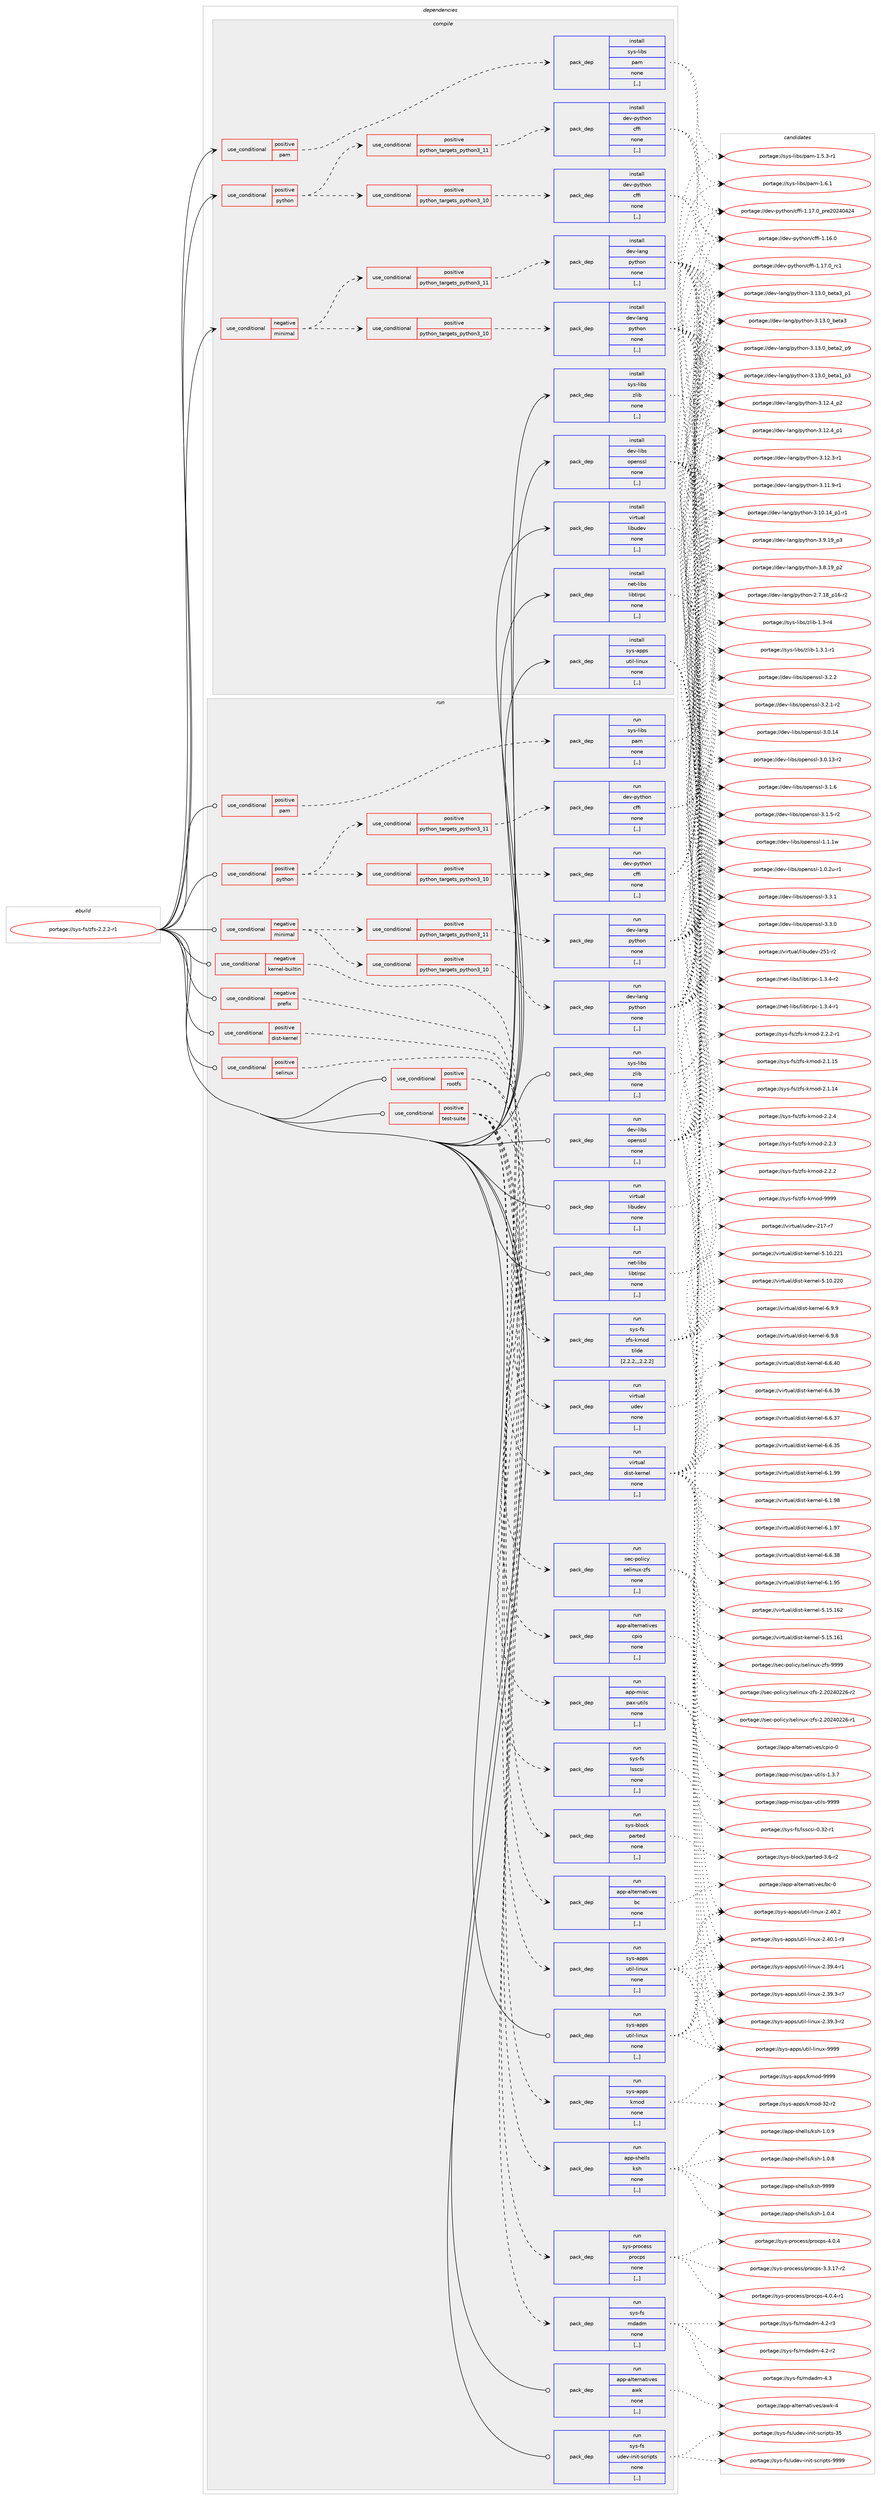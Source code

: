 digraph prolog {

# *************
# Graph options
# *************

newrank=true;
concentrate=true;
compound=true;
graph [rankdir=LR,fontname=Helvetica,fontsize=10,ranksep=1.5];#, ranksep=2.5, nodesep=0.2];
edge  [arrowhead=vee];
node  [fontname=Helvetica,fontsize=10];

# **********
# The ebuild
# **********

subgraph cluster_leftcol {
color=gray;
label=<<i>ebuild</i>>;
id [label="portage://sys-fs/zfs-2.2.2-r1", color=red, width=4, href="../sys-fs/zfs-2.2.2-r1.svg"];
}

# ****************
# The dependencies
# ****************

subgraph cluster_midcol {
color=gray;
label=<<i>dependencies</i>>;
subgraph cluster_compile {
fillcolor="#eeeeee";
style=filled;
label=<<i>compile</i>>;
subgraph cond115993 {
dependency435398 [label=<<TABLE BORDER="0" CELLBORDER="1" CELLSPACING="0" CELLPADDING="4"><TR><TD ROWSPAN="3" CELLPADDING="10">use_conditional</TD></TR><TR><TD>negative</TD></TR><TR><TD>minimal</TD></TR></TABLE>>, shape=none, color=red];
subgraph cond115994 {
dependency435399 [label=<<TABLE BORDER="0" CELLBORDER="1" CELLSPACING="0" CELLPADDING="4"><TR><TD ROWSPAN="3" CELLPADDING="10">use_conditional</TD></TR><TR><TD>positive</TD></TR><TR><TD>python_targets_python3_10</TD></TR></TABLE>>, shape=none, color=red];
subgraph pack316421 {
dependency435400 [label=<<TABLE BORDER="0" CELLBORDER="1" CELLSPACING="0" CELLPADDING="4" WIDTH="220"><TR><TD ROWSPAN="6" CELLPADDING="30">pack_dep</TD></TR><TR><TD WIDTH="110">install</TD></TR><TR><TD>dev-lang</TD></TR><TR><TD>python</TD></TR><TR><TD>none</TD></TR><TR><TD>[,,]</TD></TR></TABLE>>, shape=none, color=blue];
}
dependency435399:e -> dependency435400:w [weight=20,style="dashed",arrowhead="vee"];
}
dependency435398:e -> dependency435399:w [weight=20,style="dashed",arrowhead="vee"];
subgraph cond115995 {
dependency435401 [label=<<TABLE BORDER="0" CELLBORDER="1" CELLSPACING="0" CELLPADDING="4"><TR><TD ROWSPAN="3" CELLPADDING="10">use_conditional</TD></TR><TR><TD>positive</TD></TR><TR><TD>python_targets_python3_11</TD></TR></TABLE>>, shape=none, color=red];
subgraph pack316422 {
dependency435402 [label=<<TABLE BORDER="0" CELLBORDER="1" CELLSPACING="0" CELLPADDING="4" WIDTH="220"><TR><TD ROWSPAN="6" CELLPADDING="30">pack_dep</TD></TR><TR><TD WIDTH="110">install</TD></TR><TR><TD>dev-lang</TD></TR><TR><TD>python</TD></TR><TR><TD>none</TD></TR><TR><TD>[,,]</TD></TR></TABLE>>, shape=none, color=blue];
}
dependency435401:e -> dependency435402:w [weight=20,style="dashed",arrowhead="vee"];
}
dependency435398:e -> dependency435401:w [weight=20,style="dashed",arrowhead="vee"];
}
id:e -> dependency435398:w [weight=20,style="solid",arrowhead="vee"];
subgraph cond115996 {
dependency435403 [label=<<TABLE BORDER="0" CELLBORDER="1" CELLSPACING="0" CELLPADDING="4"><TR><TD ROWSPAN="3" CELLPADDING="10">use_conditional</TD></TR><TR><TD>positive</TD></TR><TR><TD>pam</TD></TR></TABLE>>, shape=none, color=red];
subgraph pack316423 {
dependency435404 [label=<<TABLE BORDER="0" CELLBORDER="1" CELLSPACING="0" CELLPADDING="4" WIDTH="220"><TR><TD ROWSPAN="6" CELLPADDING="30">pack_dep</TD></TR><TR><TD WIDTH="110">install</TD></TR><TR><TD>sys-libs</TD></TR><TR><TD>pam</TD></TR><TR><TD>none</TD></TR><TR><TD>[,,]</TD></TR></TABLE>>, shape=none, color=blue];
}
dependency435403:e -> dependency435404:w [weight=20,style="dashed",arrowhead="vee"];
}
id:e -> dependency435403:w [weight=20,style="solid",arrowhead="vee"];
subgraph cond115997 {
dependency435405 [label=<<TABLE BORDER="0" CELLBORDER="1" CELLSPACING="0" CELLPADDING="4"><TR><TD ROWSPAN="3" CELLPADDING="10">use_conditional</TD></TR><TR><TD>positive</TD></TR><TR><TD>python</TD></TR></TABLE>>, shape=none, color=red];
subgraph cond115998 {
dependency435406 [label=<<TABLE BORDER="0" CELLBORDER="1" CELLSPACING="0" CELLPADDING="4"><TR><TD ROWSPAN="3" CELLPADDING="10">use_conditional</TD></TR><TR><TD>positive</TD></TR><TR><TD>python_targets_python3_10</TD></TR></TABLE>>, shape=none, color=red];
subgraph pack316424 {
dependency435407 [label=<<TABLE BORDER="0" CELLBORDER="1" CELLSPACING="0" CELLPADDING="4" WIDTH="220"><TR><TD ROWSPAN="6" CELLPADDING="30">pack_dep</TD></TR><TR><TD WIDTH="110">install</TD></TR><TR><TD>dev-python</TD></TR><TR><TD>cffi</TD></TR><TR><TD>none</TD></TR><TR><TD>[,,]</TD></TR></TABLE>>, shape=none, color=blue];
}
dependency435406:e -> dependency435407:w [weight=20,style="dashed",arrowhead="vee"];
}
dependency435405:e -> dependency435406:w [weight=20,style="dashed",arrowhead="vee"];
subgraph cond115999 {
dependency435408 [label=<<TABLE BORDER="0" CELLBORDER="1" CELLSPACING="0" CELLPADDING="4"><TR><TD ROWSPAN="3" CELLPADDING="10">use_conditional</TD></TR><TR><TD>positive</TD></TR><TR><TD>python_targets_python3_11</TD></TR></TABLE>>, shape=none, color=red];
subgraph pack316425 {
dependency435409 [label=<<TABLE BORDER="0" CELLBORDER="1" CELLSPACING="0" CELLPADDING="4" WIDTH="220"><TR><TD ROWSPAN="6" CELLPADDING="30">pack_dep</TD></TR><TR><TD WIDTH="110">install</TD></TR><TR><TD>dev-python</TD></TR><TR><TD>cffi</TD></TR><TR><TD>none</TD></TR><TR><TD>[,,]</TD></TR></TABLE>>, shape=none, color=blue];
}
dependency435408:e -> dependency435409:w [weight=20,style="dashed",arrowhead="vee"];
}
dependency435405:e -> dependency435408:w [weight=20,style="dashed",arrowhead="vee"];
}
id:e -> dependency435405:w [weight=20,style="solid",arrowhead="vee"];
subgraph pack316426 {
dependency435410 [label=<<TABLE BORDER="0" CELLBORDER="1" CELLSPACING="0" CELLPADDING="4" WIDTH="220"><TR><TD ROWSPAN="6" CELLPADDING="30">pack_dep</TD></TR><TR><TD WIDTH="110">install</TD></TR><TR><TD>dev-libs</TD></TR><TR><TD>openssl</TD></TR><TR><TD>none</TD></TR><TR><TD>[,,]</TD></TR></TABLE>>, shape=none, color=blue];
}
id:e -> dependency435410:w [weight=20,style="solid",arrowhead="vee"];
subgraph pack316427 {
dependency435411 [label=<<TABLE BORDER="0" CELLBORDER="1" CELLSPACING="0" CELLPADDING="4" WIDTH="220"><TR><TD ROWSPAN="6" CELLPADDING="30">pack_dep</TD></TR><TR><TD WIDTH="110">install</TD></TR><TR><TD>net-libs</TD></TR><TR><TD>libtirpc</TD></TR><TR><TD>none</TD></TR><TR><TD>[,,]</TD></TR></TABLE>>, shape=none, color=blue];
}
id:e -> dependency435411:w [weight=20,style="solid",arrowhead="vee"];
subgraph pack316428 {
dependency435412 [label=<<TABLE BORDER="0" CELLBORDER="1" CELLSPACING="0" CELLPADDING="4" WIDTH="220"><TR><TD ROWSPAN="6" CELLPADDING="30">pack_dep</TD></TR><TR><TD WIDTH="110">install</TD></TR><TR><TD>sys-apps</TD></TR><TR><TD>util-linux</TD></TR><TR><TD>none</TD></TR><TR><TD>[,,]</TD></TR></TABLE>>, shape=none, color=blue];
}
id:e -> dependency435412:w [weight=20,style="solid",arrowhead="vee"];
subgraph pack316429 {
dependency435413 [label=<<TABLE BORDER="0" CELLBORDER="1" CELLSPACING="0" CELLPADDING="4" WIDTH="220"><TR><TD ROWSPAN="6" CELLPADDING="30">pack_dep</TD></TR><TR><TD WIDTH="110">install</TD></TR><TR><TD>sys-libs</TD></TR><TR><TD>zlib</TD></TR><TR><TD>none</TD></TR><TR><TD>[,,]</TD></TR></TABLE>>, shape=none, color=blue];
}
id:e -> dependency435413:w [weight=20,style="solid",arrowhead="vee"];
subgraph pack316430 {
dependency435414 [label=<<TABLE BORDER="0" CELLBORDER="1" CELLSPACING="0" CELLPADDING="4" WIDTH="220"><TR><TD ROWSPAN="6" CELLPADDING="30">pack_dep</TD></TR><TR><TD WIDTH="110">install</TD></TR><TR><TD>virtual</TD></TR><TR><TD>libudev</TD></TR><TR><TD>none</TD></TR><TR><TD>[,,]</TD></TR></TABLE>>, shape=none, color=blue];
}
id:e -> dependency435414:w [weight=20,style="solid",arrowhead="vee"];
}
subgraph cluster_compileandrun {
fillcolor="#eeeeee";
style=filled;
label=<<i>compile and run</i>>;
}
subgraph cluster_run {
fillcolor="#eeeeee";
style=filled;
label=<<i>run</i>>;
subgraph cond116000 {
dependency435415 [label=<<TABLE BORDER="0" CELLBORDER="1" CELLSPACING="0" CELLPADDING="4"><TR><TD ROWSPAN="3" CELLPADDING="10">use_conditional</TD></TR><TR><TD>negative</TD></TR><TR><TD>kernel-builtin</TD></TR></TABLE>>, shape=none, color=red];
subgraph pack316431 {
dependency435416 [label=<<TABLE BORDER="0" CELLBORDER="1" CELLSPACING="0" CELLPADDING="4" WIDTH="220"><TR><TD ROWSPAN="6" CELLPADDING="30">pack_dep</TD></TR><TR><TD WIDTH="110">run</TD></TR><TR><TD>sys-fs</TD></TR><TR><TD>zfs-kmod</TD></TR><TR><TD>tilde</TD></TR><TR><TD>[2.2.2,,,2.2.2]</TD></TR></TABLE>>, shape=none, color=blue];
}
dependency435415:e -> dependency435416:w [weight=20,style="dashed",arrowhead="vee"];
}
id:e -> dependency435415:w [weight=20,style="solid",arrowhead="odot"];
subgraph cond116001 {
dependency435417 [label=<<TABLE BORDER="0" CELLBORDER="1" CELLSPACING="0" CELLPADDING="4"><TR><TD ROWSPAN="3" CELLPADDING="10">use_conditional</TD></TR><TR><TD>negative</TD></TR><TR><TD>minimal</TD></TR></TABLE>>, shape=none, color=red];
subgraph cond116002 {
dependency435418 [label=<<TABLE BORDER="0" CELLBORDER="1" CELLSPACING="0" CELLPADDING="4"><TR><TD ROWSPAN="3" CELLPADDING="10">use_conditional</TD></TR><TR><TD>positive</TD></TR><TR><TD>python_targets_python3_10</TD></TR></TABLE>>, shape=none, color=red];
subgraph pack316432 {
dependency435419 [label=<<TABLE BORDER="0" CELLBORDER="1" CELLSPACING="0" CELLPADDING="4" WIDTH="220"><TR><TD ROWSPAN="6" CELLPADDING="30">pack_dep</TD></TR><TR><TD WIDTH="110">run</TD></TR><TR><TD>dev-lang</TD></TR><TR><TD>python</TD></TR><TR><TD>none</TD></TR><TR><TD>[,,]</TD></TR></TABLE>>, shape=none, color=blue];
}
dependency435418:e -> dependency435419:w [weight=20,style="dashed",arrowhead="vee"];
}
dependency435417:e -> dependency435418:w [weight=20,style="dashed",arrowhead="vee"];
subgraph cond116003 {
dependency435420 [label=<<TABLE BORDER="0" CELLBORDER="1" CELLSPACING="0" CELLPADDING="4"><TR><TD ROWSPAN="3" CELLPADDING="10">use_conditional</TD></TR><TR><TD>positive</TD></TR><TR><TD>python_targets_python3_11</TD></TR></TABLE>>, shape=none, color=red];
subgraph pack316433 {
dependency435421 [label=<<TABLE BORDER="0" CELLBORDER="1" CELLSPACING="0" CELLPADDING="4" WIDTH="220"><TR><TD ROWSPAN="6" CELLPADDING="30">pack_dep</TD></TR><TR><TD WIDTH="110">run</TD></TR><TR><TD>dev-lang</TD></TR><TR><TD>python</TD></TR><TR><TD>none</TD></TR><TR><TD>[,,]</TD></TR></TABLE>>, shape=none, color=blue];
}
dependency435420:e -> dependency435421:w [weight=20,style="dashed",arrowhead="vee"];
}
dependency435417:e -> dependency435420:w [weight=20,style="dashed",arrowhead="vee"];
}
id:e -> dependency435417:w [weight=20,style="solid",arrowhead="odot"];
subgraph cond116004 {
dependency435422 [label=<<TABLE BORDER="0" CELLBORDER="1" CELLSPACING="0" CELLPADDING="4"><TR><TD ROWSPAN="3" CELLPADDING="10">use_conditional</TD></TR><TR><TD>negative</TD></TR><TR><TD>prefix</TD></TR></TABLE>>, shape=none, color=red];
subgraph pack316434 {
dependency435423 [label=<<TABLE BORDER="0" CELLBORDER="1" CELLSPACING="0" CELLPADDING="4" WIDTH="220"><TR><TD ROWSPAN="6" CELLPADDING="30">pack_dep</TD></TR><TR><TD WIDTH="110">run</TD></TR><TR><TD>virtual</TD></TR><TR><TD>udev</TD></TR><TR><TD>none</TD></TR><TR><TD>[,,]</TD></TR></TABLE>>, shape=none, color=blue];
}
dependency435422:e -> dependency435423:w [weight=20,style="dashed",arrowhead="vee"];
}
id:e -> dependency435422:w [weight=20,style="solid",arrowhead="odot"];
subgraph cond116005 {
dependency435424 [label=<<TABLE BORDER="0" CELLBORDER="1" CELLSPACING="0" CELLPADDING="4"><TR><TD ROWSPAN="3" CELLPADDING="10">use_conditional</TD></TR><TR><TD>positive</TD></TR><TR><TD>dist-kernel</TD></TR></TABLE>>, shape=none, color=red];
subgraph pack316435 {
dependency435425 [label=<<TABLE BORDER="0" CELLBORDER="1" CELLSPACING="0" CELLPADDING="4" WIDTH="220"><TR><TD ROWSPAN="6" CELLPADDING="30">pack_dep</TD></TR><TR><TD WIDTH="110">run</TD></TR><TR><TD>virtual</TD></TR><TR><TD>dist-kernel</TD></TR><TR><TD>none</TD></TR><TR><TD>[,,]</TD></TR></TABLE>>, shape=none, color=blue];
}
dependency435424:e -> dependency435425:w [weight=20,style="dashed",arrowhead="vee"];
}
id:e -> dependency435424:w [weight=20,style="solid",arrowhead="odot"];
subgraph cond116006 {
dependency435426 [label=<<TABLE BORDER="0" CELLBORDER="1" CELLSPACING="0" CELLPADDING="4"><TR><TD ROWSPAN="3" CELLPADDING="10">use_conditional</TD></TR><TR><TD>positive</TD></TR><TR><TD>pam</TD></TR></TABLE>>, shape=none, color=red];
subgraph pack316436 {
dependency435427 [label=<<TABLE BORDER="0" CELLBORDER="1" CELLSPACING="0" CELLPADDING="4" WIDTH="220"><TR><TD ROWSPAN="6" CELLPADDING="30">pack_dep</TD></TR><TR><TD WIDTH="110">run</TD></TR><TR><TD>sys-libs</TD></TR><TR><TD>pam</TD></TR><TR><TD>none</TD></TR><TR><TD>[,,]</TD></TR></TABLE>>, shape=none, color=blue];
}
dependency435426:e -> dependency435427:w [weight=20,style="dashed",arrowhead="vee"];
}
id:e -> dependency435426:w [weight=20,style="solid",arrowhead="odot"];
subgraph cond116007 {
dependency435428 [label=<<TABLE BORDER="0" CELLBORDER="1" CELLSPACING="0" CELLPADDING="4"><TR><TD ROWSPAN="3" CELLPADDING="10">use_conditional</TD></TR><TR><TD>positive</TD></TR><TR><TD>python</TD></TR></TABLE>>, shape=none, color=red];
subgraph cond116008 {
dependency435429 [label=<<TABLE BORDER="0" CELLBORDER="1" CELLSPACING="0" CELLPADDING="4"><TR><TD ROWSPAN="3" CELLPADDING="10">use_conditional</TD></TR><TR><TD>positive</TD></TR><TR><TD>python_targets_python3_10</TD></TR></TABLE>>, shape=none, color=red];
subgraph pack316437 {
dependency435430 [label=<<TABLE BORDER="0" CELLBORDER="1" CELLSPACING="0" CELLPADDING="4" WIDTH="220"><TR><TD ROWSPAN="6" CELLPADDING="30">pack_dep</TD></TR><TR><TD WIDTH="110">run</TD></TR><TR><TD>dev-python</TD></TR><TR><TD>cffi</TD></TR><TR><TD>none</TD></TR><TR><TD>[,,]</TD></TR></TABLE>>, shape=none, color=blue];
}
dependency435429:e -> dependency435430:w [weight=20,style="dashed",arrowhead="vee"];
}
dependency435428:e -> dependency435429:w [weight=20,style="dashed",arrowhead="vee"];
subgraph cond116009 {
dependency435431 [label=<<TABLE BORDER="0" CELLBORDER="1" CELLSPACING="0" CELLPADDING="4"><TR><TD ROWSPAN="3" CELLPADDING="10">use_conditional</TD></TR><TR><TD>positive</TD></TR><TR><TD>python_targets_python3_11</TD></TR></TABLE>>, shape=none, color=red];
subgraph pack316438 {
dependency435432 [label=<<TABLE BORDER="0" CELLBORDER="1" CELLSPACING="0" CELLPADDING="4" WIDTH="220"><TR><TD ROWSPAN="6" CELLPADDING="30">pack_dep</TD></TR><TR><TD WIDTH="110">run</TD></TR><TR><TD>dev-python</TD></TR><TR><TD>cffi</TD></TR><TR><TD>none</TD></TR><TR><TD>[,,]</TD></TR></TABLE>>, shape=none, color=blue];
}
dependency435431:e -> dependency435432:w [weight=20,style="dashed",arrowhead="vee"];
}
dependency435428:e -> dependency435431:w [weight=20,style="dashed",arrowhead="vee"];
}
id:e -> dependency435428:w [weight=20,style="solid",arrowhead="odot"];
subgraph cond116010 {
dependency435433 [label=<<TABLE BORDER="0" CELLBORDER="1" CELLSPACING="0" CELLPADDING="4"><TR><TD ROWSPAN="3" CELLPADDING="10">use_conditional</TD></TR><TR><TD>positive</TD></TR><TR><TD>rootfs</TD></TR></TABLE>>, shape=none, color=red];
subgraph pack316439 {
dependency435434 [label=<<TABLE BORDER="0" CELLBORDER="1" CELLSPACING="0" CELLPADDING="4" WIDTH="220"><TR><TD ROWSPAN="6" CELLPADDING="30">pack_dep</TD></TR><TR><TD WIDTH="110">run</TD></TR><TR><TD>app-alternatives</TD></TR><TR><TD>cpio</TD></TR><TR><TD>none</TD></TR><TR><TD>[,,]</TD></TR></TABLE>>, shape=none, color=blue];
}
dependency435433:e -> dependency435434:w [weight=20,style="dashed",arrowhead="vee"];
subgraph pack316440 {
dependency435435 [label=<<TABLE BORDER="0" CELLBORDER="1" CELLSPACING="0" CELLPADDING="4" WIDTH="220"><TR><TD ROWSPAN="6" CELLPADDING="30">pack_dep</TD></TR><TR><TD WIDTH="110">run</TD></TR><TR><TD>app-misc</TD></TR><TR><TD>pax-utils</TD></TR><TR><TD>none</TD></TR><TR><TD>[,,]</TD></TR></TABLE>>, shape=none, color=blue];
}
dependency435433:e -> dependency435435:w [weight=20,style="dashed",arrowhead="vee"];
}
id:e -> dependency435433:w [weight=20,style="solid",arrowhead="odot"];
subgraph cond116011 {
dependency435436 [label=<<TABLE BORDER="0" CELLBORDER="1" CELLSPACING="0" CELLPADDING="4"><TR><TD ROWSPAN="3" CELLPADDING="10">use_conditional</TD></TR><TR><TD>positive</TD></TR><TR><TD>selinux</TD></TR></TABLE>>, shape=none, color=red];
subgraph pack316441 {
dependency435437 [label=<<TABLE BORDER="0" CELLBORDER="1" CELLSPACING="0" CELLPADDING="4" WIDTH="220"><TR><TD ROWSPAN="6" CELLPADDING="30">pack_dep</TD></TR><TR><TD WIDTH="110">run</TD></TR><TR><TD>sec-policy</TD></TR><TR><TD>selinux-zfs</TD></TR><TR><TD>none</TD></TR><TR><TD>[,,]</TD></TR></TABLE>>, shape=none, color=blue];
}
dependency435436:e -> dependency435437:w [weight=20,style="dashed",arrowhead="vee"];
}
id:e -> dependency435436:w [weight=20,style="solid",arrowhead="odot"];
subgraph cond116012 {
dependency435438 [label=<<TABLE BORDER="0" CELLBORDER="1" CELLSPACING="0" CELLPADDING="4"><TR><TD ROWSPAN="3" CELLPADDING="10">use_conditional</TD></TR><TR><TD>positive</TD></TR><TR><TD>test-suite</TD></TR></TABLE>>, shape=none, color=red];
subgraph pack316442 {
dependency435439 [label=<<TABLE BORDER="0" CELLBORDER="1" CELLSPACING="0" CELLPADDING="4" WIDTH="220"><TR><TD ROWSPAN="6" CELLPADDING="30">pack_dep</TD></TR><TR><TD WIDTH="110">run</TD></TR><TR><TD>app-shells</TD></TR><TR><TD>ksh</TD></TR><TR><TD>none</TD></TR><TR><TD>[,,]</TD></TR></TABLE>>, shape=none, color=blue];
}
dependency435438:e -> dependency435439:w [weight=20,style="dashed",arrowhead="vee"];
subgraph pack316443 {
dependency435440 [label=<<TABLE BORDER="0" CELLBORDER="1" CELLSPACING="0" CELLPADDING="4" WIDTH="220"><TR><TD ROWSPAN="6" CELLPADDING="30">pack_dep</TD></TR><TR><TD WIDTH="110">run</TD></TR><TR><TD>sys-apps</TD></TR><TR><TD>kmod</TD></TR><TR><TD>none</TD></TR><TR><TD>[,,]</TD></TR></TABLE>>, shape=none, color=blue];
}
dependency435438:e -> dependency435440:w [weight=20,style="dashed",arrowhead="vee"];
subgraph pack316444 {
dependency435441 [label=<<TABLE BORDER="0" CELLBORDER="1" CELLSPACING="0" CELLPADDING="4" WIDTH="220"><TR><TD ROWSPAN="6" CELLPADDING="30">pack_dep</TD></TR><TR><TD WIDTH="110">run</TD></TR><TR><TD>sys-apps</TD></TR><TR><TD>util-linux</TD></TR><TR><TD>none</TD></TR><TR><TD>[,,]</TD></TR></TABLE>>, shape=none, color=blue];
}
dependency435438:e -> dependency435441:w [weight=20,style="dashed",arrowhead="vee"];
subgraph pack316445 {
dependency435442 [label=<<TABLE BORDER="0" CELLBORDER="1" CELLSPACING="0" CELLPADDING="4" WIDTH="220"><TR><TD ROWSPAN="6" CELLPADDING="30">pack_dep</TD></TR><TR><TD WIDTH="110">run</TD></TR><TR><TD>app-alternatives</TD></TR><TR><TD>bc</TD></TR><TR><TD>none</TD></TR><TR><TD>[,,]</TD></TR></TABLE>>, shape=none, color=blue];
}
dependency435438:e -> dependency435442:w [weight=20,style="dashed",arrowhead="vee"];
subgraph pack316446 {
dependency435443 [label=<<TABLE BORDER="0" CELLBORDER="1" CELLSPACING="0" CELLPADDING="4" WIDTH="220"><TR><TD ROWSPAN="6" CELLPADDING="30">pack_dep</TD></TR><TR><TD WIDTH="110">run</TD></TR><TR><TD>sys-block</TD></TR><TR><TD>parted</TD></TR><TR><TD>none</TD></TR><TR><TD>[,,]</TD></TR></TABLE>>, shape=none, color=blue];
}
dependency435438:e -> dependency435443:w [weight=20,style="dashed",arrowhead="vee"];
subgraph pack316447 {
dependency435444 [label=<<TABLE BORDER="0" CELLBORDER="1" CELLSPACING="0" CELLPADDING="4" WIDTH="220"><TR><TD ROWSPAN="6" CELLPADDING="30">pack_dep</TD></TR><TR><TD WIDTH="110">run</TD></TR><TR><TD>sys-fs</TD></TR><TR><TD>lsscsi</TD></TR><TR><TD>none</TD></TR><TR><TD>[,,]</TD></TR></TABLE>>, shape=none, color=blue];
}
dependency435438:e -> dependency435444:w [weight=20,style="dashed",arrowhead="vee"];
subgraph pack316448 {
dependency435445 [label=<<TABLE BORDER="0" CELLBORDER="1" CELLSPACING="0" CELLPADDING="4" WIDTH="220"><TR><TD ROWSPAN="6" CELLPADDING="30">pack_dep</TD></TR><TR><TD WIDTH="110">run</TD></TR><TR><TD>sys-fs</TD></TR><TR><TD>mdadm</TD></TR><TR><TD>none</TD></TR><TR><TD>[,,]</TD></TR></TABLE>>, shape=none, color=blue];
}
dependency435438:e -> dependency435445:w [weight=20,style="dashed",arrowhead="vee"];
subgraph pack316449 {
dependency435446 [label=<<TABLE BORDER="0" CELLBORDER="1" CELLSPACING="0" CELLPADDING="4" WIDTH="220"><TR><TD ROWSPAN="6" CELLPADDING="30">pack_dep</TD></TR><TR><TD WIDTH="110">run</TD></TR><TR><TD>sys-process</TD></TR><TR><TD>procps</TD></TR><TR><TD>none</TD></TR><TR><TD>[,,]</TD></TR></TABLE>>, shape=none, color=blue];
}
dependency435438:e -> dependency435446:w [weight=20,style="dashed",arrowhead="vee"];
}
id:e -> dependency435438:w [weight=20,style="solid",arrowhead="odot"];
subgraph pack316450 {
dependency435447 [label=<<TABLE BORDER="0" CELLBORDER="1" CELLSPACING="0" CELLPADDING="4" WIDTH="220"><TR><TD ROWSPAN="6" CELLPADDING="30">pack_dep</TD></TR><TR><TD WIDTH="110">run</TD></TR><TR><TD>app-alternatives</TD></TR><TR><TD>awk</TD></TR><TR><TD>none</TD></TR><TR><TD>[,,]</TD></TR></TABLE>>, shape=none, color=blue];
}
id:e -> dependency435447:w [weight=20,style="solid",arrowhead="odot"];
subgraph pack316451 {
dependency435448 [label=<<TABLE BORDER="0" CELLBORDER="1" CELLSPACING="0" CELLPADDING="4" WIDTH="220"><TR><TD ROWSPAN="6" CELLPADDING="30">pack_dep</TD></TR><TR><TD WIDTH="110">run</TD></TR><TR><TD>dev-libs</TD></TR><TR><TD>openssl</TD></TR><TR><TD>none</TD></TR><TR><TD>[,,]</TD></TR></TABLE>>, shape=none, color=blue];
}
id:e -> dependency435448:w [weight=20,style="solid",arrowhead="odot"];
subgraph pack316452 {
dependency435449 [label=<<TABLE BORDER="0" CELLBORDER="1" CELLSPACING="0" CELLPADDING="4" WIDTH="220"><TR><TD ROWSPAN="6" CELLPADDING="30">pack_dep</TD></TR><TR><TD WIDTH="110">run</TD></TR><TR><TD>net-libs</TD></TR><TR><TD>libtirpc</TD></TR><TR><TD>none</TD></TR><TR><TD>[,,]</TD></TR></TABLE>>, shape=none, color=blue];
}
id:e -> dependency435449:w [weight=20,style="solid",arrowhead="odot"];
subgraph pack316453 {
dependency435450 [label=<<TABLE BORDER="0" CELLBORDER="1" CELLSPACING="0" CELLPADDING="4" WIDTH="220"><TR><TD ROWSPAN="6" CELLPADDING="30">pack_dep</TD></TR><TR><TD WIDTH="110">run</TD></TR><TR><TD>sys-apps</TD></TR><TR><TD>util-linux</TD></TR><TR><TD>none</TD></TR><TR><TD>[,,]</TD></TR></TABLE>>, shape=none, color=blue];
}
id:e -> dependency435450:w [weight=20,style="solid",arrowhead="odot"];
subgraph pack316454 {
dependency435451 [label=<<TABLE BORDER="0" CELLBORDER="1" CELLSPACING="0" CELLPADDING="4" WIDTH="220"><TR><TD ROWSPAN="6" CELLPADDING="30">pack_dep</TD></TR><TR><TD WIDTH="110">run</TD></TR><TR><TD>sys-fs</TD></TR><TR><TD>udev-init-scripts</TD></TR><TR><TD>none</TD></TR><TR><TD>[,,]</TD></TR></TABLE>>, shape=none, color=blue];
}
id:e -> dependency435451:w [weight=20,style="solid",arrowhead="odot"];
subgraph pack316455 {
dependency435452 [label=<<TABLE BORDER="0" CELLBORDER="1" CELLSPACING="0" CELLPADDING="4" WIDTH="220"><TR><TD ROWSPAN="6" CELLPADDING="30">pack_dep</TD></TR><TR><TD WIDTH="110">run</TD></TR><TR><TD>sys-libs</TD></TR><TR><TD>zlib</TD></TR><TR><TD>none</TD></TR><TR><TD>[,,]</TD></TR></TABLE>>, shape=none, color=blue];
}
id:e -> dependency435452:w [weight=20,style="solid",arrowhead="odot"];
subgraph pack316456 {
dependency435453 [label=<<TABLE BORDER="0" CELLBORDER="1" CELLSPACING="0" CELLPADDING="4" WIDTH="220"><TR><TD ROWSPAN="6" CELLPADDING="30">pack_dep</TD></TR><TR><TD WIDTH="110">run</TD></TR><TR><TD>virtual</TD></TR><TR><TD>libudev</TD></TR><TR><TD>none</TD></TR><TR><TD>[,,]</TD></TR></TABLE>>, shape=none, color=blue];
}
id:e -> dependency435453:w [weight=20,style="solid",arrowhead="odot"];
}
}

# **************
# The candidates
# **************

subgraph cluster_choices {
rank=same;
color=gray;
label=<<i>candidates</i>>;

subgraph choice316421 {
color=black;
nodesep=1;
choice10010111845108971101034711212111610411111045514649514648959810111697519511249 [label="portage://dev-lang/python-3.13.0_beta3_p1", color=red, width=4,href="../dev-lang/python-3.13.0_beta3_p1.svg"];
choice1001011184510897110103471121211161041111104551464951464895981011169751 [label="portage://dev-lang/python-3.13.0_beta3", color=red, width=4,href="../dev-lang/python-3.13.0_beta3.svg"];
choice10010111845108971101034711212111610411111045514649514648959810111697509511257 [label="portage://dev-lang/python-3.13.0_beta2_p9", color=red, width=4,href="../dev-lang/python-3.13.0_beta2_p9.svg"];
choice10010111845108971101034711212111610411111045514649514648959810111697499511251 [label="portage://dev-lang/python-3.13.0_beta1_p3", color=red, width=4,href="../dev-lang/python-3.13.0_beta1_p3.svg"];
choice100101118451089711010347112121116104111110455146495046529511250 [label="portage://dev-lang/python-3.12.4_p2", color=red, width=4,href="../dev-lang/python-3.12.4_p2.svg"];
choice100101118451089711010347112121116104111110455146495046529511249 [label="portage://dev-lang/python-3.12.4_p1", color=red, width=4,href="../dev-lang/python-3.12.4_p1.svg"];
choice100101118451089711010347112121116104111110455146495046514511449 [label="portage://dev-lang/python-3.12.3-r1", color=red, width=4,href="../dev-lang/python-3.12.3-r1.svg"];
choice100101118451089711010347112121116104111110455146494946574511449 [label="portage://dev-lang/python-3.11.9-r1", color=red, width=4,href="../dev-lang/python-3.11.9-r1.svg"];
choice100101118451089711010347112121116104111110455146494846495295112494511449 [label="portage://dev-lang/python-3.10.14_p1-r1", color=red, width=4,href="../dev-lang/python-3.10.14_p1-r1.svg"];
choice100101118451089711010347112121116104111110455146574649579511251 [label="portage://dev-lang/python-3.9.19_p3", color=red, width=4,href="../dev-lang/python-3.9.19_p3.svg"];
choice100101118451089711010347112121116104111110455146564649579511250 [label="portage://dev-lang/python-3.8.19_p2", color=red, width=4,href="../dev-lang/python-3.8.19_p2.svg"];
choice100101118451089711010347112121116104111110455046554649569511249544511450 [label="portage://dev-lang/python-2.7.18_p16-r2", color=red, width=4,href="../dev-lang/python-2.7.18_p16-r2.svg"];
dependency435400:e -> choice10010111845108971101034711212111610411111045514649514648959810111697519511249:w [style=dotted,weight="100"];
dependency435400:e -> choice1001011184510897110103471121211161041111104551464951464895981011169751:w [style=dotted,weight="100"];
dependency435400:e -> choice10010111845108971101034711212111610411111045514649514648959810111697509511257:w [style=dotted,weight="100"];
dependency435400:e -> choice10010111845108971101034711212111610411111045514649514648959810111697499511251:w [style=dotted,weight="100"];
dependency435400:e -> choice100101118451089711010347112121116104111110455146495046529511250:w [style=dotted,weight="100"];
dependency435400:e -> choice100101118451089711010347112121116104111110455146495046529511249:w [style=dotted,weight="100"];
dependency435400:e -> choice100101118451089711010347112121116104111110455146495046514511449:w [style=dotted,weight="100"];
dependency435400:e -> choice100101118451089711010347112121116104111110455146494946574511449:w [style=dotted,weight="100"];
dependency435400:e -> choice100101118451089711010347112121116104111110455146494846495295112494511449:w [style=dotted,weight="100"];
dependency435400:e -> choice100101118451089711010347112121116104111110455146574649579511251:w [style=dotted,weight="100"];
dependency435400:e -> choice100101118451089711010347112121116104111110455146564649579511250:w [style=dotted,weight="100"];
dependency435400:e -> choice100101118451089711010347112121116104111110455046554649569511249544511450:w [style=dotted,weight="100"];
}
subgraph choice316422 {
color=black;
nodesep=1;
choice10010111845108971101034711212111610411111045514649514648959810111697519511249 [label="portage://dev-lang/python-3.13.0_beta3_p1", color=red, width=4,href="../dev-lang/python-3.13.0_beta3_p1.svg"];
choice1001011184510897110103471121211161041111104551464951464895981011169751 [label="portage://dev-lang/python-3.13.0_beta3", color=red, width=4,href="../dev-lang/python-3.13.0_beta3.svg"];
choice10010111845108971101034711212111610411111045514649514648959810111697509511257 [label="portage://dev-lang/python-3.13.0_beta2_p9", color=red, width=4,href="../dev-lang/python-3.13.0_beta2_p9.svg"];
choice10010111845108971101034711212111610411111045514649514648959810111697499511251 [label="portage://dev-lang/python-3.13.0_beta1_p3", color=red, width=4,href="../dev-lang/python-3.13.0_beta1_p3.svg"];
choice100101118451089711010347112121116104111110455146495046529511250 [label="portage://dev-lang/python-3.12.4_p2", color=red, width=4,href="../dev-lang/python-3.12.4_p2.svg"];
choice100101118451089711010347112121116104111110455146495046529511249 [label="portage://dev-lang/python-3.12.4_p1", color=red, width=4,href="../dev-lang/python-3.12.4_p1.svg"];
choice100101118451089711010347112121116104111110455146495046514511449 [label="portage://dev-lang/python-3.12.3-r1", color=red, width=4,href="../dev-lang/python-3.12.3-r1.svg"];
choice100101118451089711010347112121116104111110455146494946574511449 [label="portage://dev-lang/python-3.11.9-r1", color=red, width=4,href="../dev-lang/python-3.11.9-r1.svg"];
choice100101118451089711010347112121116104111110455146494846495295112494511449 [label="portage://dev-lang/python-3.10.14_p1-r1", color=red, width=4,href="../dev-lang/python-3.10.14_p1-r1.svg"];
choice100101118451089711010347112121116104111110455146574649579511251 [label="portage://dev-lang/python-3.9.19_p3", color=red, width=4,href="../dev-lang/python-3.9.19_p3.svg"];
choice100101118451089711010347112121116104111110455146564649579511250 [label="portage://dev-lang/python-3.8.19_p2", color=red, width=4,href="../dev-lang/python-3.8.19_p2.svg"];
choice100101118451089711010347112121116104111110455046554649569511249544511450 [label="portage://dev-lang/python-2.7.18_p16-r2", color=red, width=4,href="../dev-lang/python-2.7.18_p16-r2.svg"];
dependency435402:e -> choice10010111845108971101034711212111610411111045514649514648959810111697519511249:w [style=dotted,weight="100"];
dependency435402:e -> choice1001011184510897110103471121211161041111104551464951464895981011169751:w [style=dotted,weight="100"];
dependency435402:e -> choice10010111845108971101034711212111610411111045514649514648959810111697509511257:w [style=dotted,weight="100"];
dependency435402:e -> choice10010111845108971101034711212111610411111045514649514648959810111697499511251:w [style=dotted,weight="100"];
dependency435402:e -> choice100101118451089711010347112121116104111110455146495046529511250:w [style=dotted,weight="100"];
dependency435402:e -> choice100101118451089711010347112121116104111110455146495046529511249:w [style=dotted,weight="100"];
dependency435402:e -> choice100101118451089711010347112121116104111110455146495046514511449:w [style=dotted,weight="100"];
dependency435402:e -> choice100101118451089711010347112121116104111110455146494946574511449:w [style=dotted,weight="100"];
dependency435402:e -> choice100101118451089711010347112121116104111110455146494846495295112494511449:w [style=dotted,weight="100"];
dependency435402:e -> choice100101118451089711010347112121116104111110455146574649579511251:w [style=dotted,weight="100"];
dependency435402:e -> choice100101118451089711010347112121116104111110455146564649579511250:w [style=dotted,weight="100"];
dependency435402:e -> choice100101118451089711010347112121116104111110455046554649569511249544511450:w [style=dotted,weight="100"];
}
subgraph choice316423 {
color=black;
nodesep=1;
choice11512111545108105981154711297109454946544649 [label="portage://sys-libs/pam-1.6.1", color=red, width=4,href="../sys-libs/pam-1.6.1.svg"];
choice115121115451081059811547112971094549465346514511449 [label="portage://sys-libs/pam-1.5.3-r1", color=red, width=4,href="../sys-libs/pam-1.5.3-r1.svg"];
dependency435404:e -> choice11512111545108105981154711297109454946544649:w [style=dotted,weight="100"];
dependency435404:e -> choice115121115451081059811547112971094549465346514511449:w [style=dotted,weight="100"];
}
subgraph choice316424 {
color=black;
nodesep=1;
choice10010111845112121116104111110479910210210545494649554648951149949 [label="portage://dev-python/cffi-1.17.0_rc1", color=red, width=4,href="../dev-python/cffi-1.17.0_rc1.svg"];
choice10010111845112121116104111110479910210210545494649554648951121141015048505248525052 [label="portage://dev-python/cffi-1.17.0_pre20240424", color=red, width=4,href="../dev-python/cffi-1.17.0_pre20240424.svg"];
choice10010111845112121116104111110479910210210545494649544648 [label="portage://dev-python/cffi-1.16.0", color=red, width=4,href="../dev-python/cffi-1.16.0.svg"];
dependency435407:e -> choice10010111845112121116104111110479910210210545494649554648951149949:w [style=dotted,weight="100"];
dependency435407:e -> choice10010111845112121116104111110479910210210545494649554648951121141015048505248525052:w [style=dotted,weight="100"];
dependency435407:e -> choice10010111845112121116104111110479910210210545494649544648:w [style=dotted,weight="100"];
}
subgraph choice316425 {
color=black;
nodesep=1;
choice10010111845112121116104111110479910210210545494649554648951149949 [label="portage://dev-python/cffi-1.17.0_rc1", color=red, width=4,href="../dev-python/cffi-1.17.0_rc1.svg"];
choice10010111845112121116104111110479910210210545494649554648951121141015048505248525052 [label="portage://dev-python/cffi-1.17.0_pre20240424", color=red, width=4,href="../dev-python/cffi-1.17.0_pre20240424.svg"];
choice10010111845112121116104111110479910210210545494649544648 [label="portage://dev-python/cffi-1.16.0", color=red, width=4,href="../dev-python/cffi-1.16.0.svg"];
dependency435409:e -> choice10010111845112121116104111110479910210210545494649554648951149949:w [style=dotted,weight="100"];
dependency435409:e -> choice10010111845112121116104111110479910210210545494649554648951121141015048505248525052:w [style=dotted,weight="100"];
dependency435409:e -> choice10010111845112121116104111110479910210210545494649544648:w [style=dotted,weight="100"];
}
subgraph choice316426 {
color=black;
nodesep=1;
choice100101118451081059811547111112101110115115108455146514649 [label="portage://dev-libs/openssl-3.3.1", color=red, width=4,href="../dev-libs/openssl-3.3.1.svg"];
choice100101118451081059811547111112101110115115108455146514648 [label="portage://dev-libs/openssl-3.3.0", color=red, width=4,href="../dev-libs/openssl-3.3.0.svg"];
choice100101118451081059811547111112101110115115108455146504650 [label="portage://dev-libs/openssl-3.2.2", color=red, width=4,href="../dev-libs/openssl-3.2.2.svg"];
choice1001011184510810598115471111121011101151151084551465046494511450 [label="portage://dev-libs/openssl-3.2.1-r2", color=red, width=4,href="../dev-libs/openssl-3.2.1-r2.svg"];
choice100101118451081059811547111112101110115115108455146494654 [label="portage://dev-libs/openssl-3.1.6", color=red, width=4,href="../dev-libs/openssl-3.1.6.svg"];
choice1001011184510810598115471111121011101151151084551464946534511450 [label="portage://dev-libs/openssl-3.1.5-r2", color=red, width=4,href="../dev-libs/openssl-3.1.5-r2.svg"];
choice10010111845108105981154711111210111011511510845514648464952 [label="portage://dev-libs/openssl-3.0.14", color=red, width=4,href="../dev-libs/openssl-3.0.14.svg"];
choice100101118451081059811547111112101110115115108455146484649514511450 [label="portage://dev-libs/openssl-3.0.13-r2", color=red, width=4,href="../dev-libs/openssl-3.0.13-r2.svg"];
choice100101118451081059811547111112101110115115108454946494649119 [label="portage://dev-libs/openssl-1.1.1w", color=red, width=4,href="../dev-libs/openssl-1.1.1w.svg"];
choice1001011184510810598115471111121011101151151084549464846501174511449 [label="portage://dev-libs/openssl-1.0.2u-r1", color=red, width=4,href="../dev-libs/openssl-1.0.2u-r1.svg"];
dependency435410:e -> choice100101118451081059811547111112101110115115108455146514649:w [style=dotted,weight="100"];
dependency435410:e -> choice100101118451081059811547111112101110115115108455146514648:w [style=dotted,weight="100"];
dependency435410:e -> choice100101118451081059811547111112101110115115108455146504650:w [style=dotted,weight="100"];
dependency435410:e -> choice1001011184510810598115471111121011101151151084551465046494511450:w [style=dotted,weight="100"];
dependency435410:e -> choice100101118451081059811547111112101110115115108455146494654:w [style=dotted,weight="100"];
dependency435410:e -> choice1001011184510810598115471111121011101151151084551464946534511450:w [style=dotted,weight="100"];
dependency435410:e -> choice10010111845108105981154711111210111011511510845514648464952:w [style=dotted,weight="100"];
dependency435410:e -> choice100101118451081059811547111112101110115115108455146484649514511450:w [style=dotted,weight="100"];
dependency435410:e -> choice100101118451081059811547111112101110115115108454946494649119:w [style=dotted,weight="100"];
dependency435410:e -> choice1001011184510810598115471111121011101151151084549464846501174511449:w [style=dotted,weight="100"];
}
subgraph choice316427 {
color=black;
nodesep=1;
choice11010111645108105981154710810598116105114112994549465146524511450 [label="portage://net-libs/libtirpc-1.3.4-r2", color=red, width=4,href="../net-libs/libtirpc-1.3.4-r2.svg"];
choice11010111645108105981154710810598116105114112994549465146524511449 [label="portage://net-libs/libtirpc-1.3.4-r1", color=red, width=4,href="../net-libs/libtirpc-1.3.4-r1.svg"];
dependency435411:e -> choice11010111645108105981154710810598116105114112994549465146524511450:w [style=dotted,weight="100"];
dependency435411:e -> choice11010111645108105981154710810598116105114112994549465146524511449:w [style=dotted,weight="100"];
}
subgraph choice316428 {
color=black;
nodesep=1;
choice115121115459711211211547117116105108451081051101171204557575757 [label="portage://sys-apps/util-linux-9999", color=red, width=4,href="../sys-apps/util-linux-9999.svg"];
choice1151211154597112112115471171161051084510810511011712045504652484650 [label="portage://sys-apps/util-linux-2.40.2", color=red, width=4,href="../sys-apps/util-linux-2.40.2.svg"];
choice11512111545971121121154711711610510845108105110117120455046524846494511451 [label="portage://sys-apps/util-linux-2.40.1-r3", color=red, width=4,href="../sys-apps/util-linux-2.40.1-r3.svg"];
choice11512111545971121121154711711610510845108105110117120455046515746524511449 [label="portage://sys-apps/util-linux-2.39.4-r1", color=red, width=4,href="../sys-apps/util-linux-2.39.4-r1.svg"];
choice11512111545971121121154711711610510845108105110117120455046515746514511455 [label="portage://sys-apps/util-linux-2.39.3-r7", color=red, width=4,href="../sys-apps/util-linux-2.39.3-r7.svg"];
choice11512111545971121121154711711610510845108105110117120455046515746514511450 [label="portage://sys-apps/util-linux-2.39.3-r2", color=red, width=4,href="../sys-apps/util-linux-2.39.3-r2.svg"];
dependency435412:e -> choice115121115459711211211547117116105108451081051101171204557575757:w [style=dotted,weight="100"];
dependency435412:e -> choice1151211154597112112115471171161051084510810511011712045504652484650:w [style=dotted,weight="100"];
dependency435412:e -> choice11512111545971121121154711711610510845108105110117120455046524846494511451:w [style=dotted,weight="100"];
dependency435412:e -> choice11512111545971121121154711711610510845108105110117120455046515746524511449:w [style=dotted,weight="100"];
dependency435412:e -> choice11512111545971121121154711711610510845108105110117120455046515746514511455:w [style=dotted,weight="100"];
dependency435412:e -> choice11512111545971121121154711711610510845108105110117120455046515746514511450:w [style=dotted,weight="100"];
}
subgraph choice316429 {
color=black;
nodesep=1;
choice115121115451081059811547122108105984549465146494511449 [label="portage://sys-libs/zlib-1.3.1-r1", color=red, width=4,href="../sys-libs/zlib-1.3.1-r1.svg"];
choice11512111545108105981154712210810598454946514511452 [label="portage://sys-libs/zlib-1.3-r4", color=red, width=4,href="../sys-libs/zlib-1.3-r4.svg"];
dependency435413:e -> choice115121115451081059811547122108105984549465146494511449:w [style=dotted,weight="100"];
dependency435413:e -> choice11512111545108105981154712210810598454946514511452:w [style=dotted,weight="100"];
}
subgraph choice316430 {
color=black;
nodesep=1;
choice118105114116117971084710810598117100101118455053494511450 [label="portage://virtual/libudev-251-r2", color=red, width=4,href="../virtual/libudev-251-r2.svg"];
dependency435414:e -> choice118105114116117971084710810598117100101118455053494511450:w [style=dotted,weight="100"];
}
subgraph choice316431 {
color=black;
nodesep=1;
choice1151211154510211547122102115451071091111004557575757 [label="portage://sys-fs/zfs-kmod-9999", color=red, width=4,href="../sys-fs/zfs-kmod-9999.svg"];
choice115121115451021154712210211545107109111100455046504652 [label="portage://sys-fs/zfs-kmod-2.2.4", color=red, width=4,href="../sys-fs/zfs-kmod-2.2.4.svg"];
choice115121115451021154712210211545107109111100455046504651 [label="portage://sys-fs/zfs-kmod-2.2.3", color=red, width=4,href="../sys-fs/zfs-kmod-2.2.3.svg"];
choice1151211154510211547122102115451071091111004550465046504511449 [label="portage://sys-fs/zfs-kmod-2.2.2-r1", color=red, width=4,href="../sys-fs/zfs-kmod-2.2.2-r1.svg"];
choice115121115451021154712210211545107109111100455046504650 [label="portage://sys-fs/zfs-kmod-2.2.2", color=red, width=4,href="../sys-fs/zfs-kmod-2.2.2.svg"];
choice11512111545102115471221021154510710911110045504649464953 [label="portage://sys-fs/zfs-kmod-2.1.15", color=red, width=4,href="../sys-fs/zfs-kmod-2.1.15.svg"];
choice11512111545102115471221021154510710911110045504649464952 [label="portage://sys-fs/zfs-kmod-2.1.14", color=red, width=4,href="../sys-fs/zfs-kmod-2.1.14.svg"];
dependency435416:e -> choice1151211154510211547122102115451071091111004557575757:w [style=dotted,weight="100"];
dependency435416:e -> choice115121115451021154712210211545107109111100455046504652:w [style=dotted,weight="100"];
dependency435416:e -> choice115121115451021154712210211545107109111100455046504651:w [style=dotted,weight="100"];
dependency435416:e -> choice1151211154510211547122102115451071091111004550465046504511449:w [style=dotted,weight="100"];
dependency435416:e -> choice115121115451021154712210211545107109111100455046504650:w [style=dotted,weight="100"];
dependency435416:e -> choice11512111545102115471221021154510710911110045504649464953:w [style=dotted,weight="100"];
dependency435416:e -> choice11512111545102115471221021154510710911110045504649464952:w [style=dotted,weight="100"];
}
subgraph choice316432 {
color=black;
nodesep=1;
choice10010111845108971101034711212111610411111045514649514648959810111697519511249 [label="portage://dev-lang/python-3.13.0_beta3_p1", color=red, width=4,href="../dev-lang/python-3.13.0_beta3_p1.svg"];
choice1001011184510897110103471121211161041111104551464951464895981011169751 [label="portage://dev-lang/python-3.13.0_beta3", color=red, width=4,href="../dev-lang/python-3.13.0_beta3.svg"];
choice10010111845108971101034711212111610411111045514649514648959810111697509511257 [label="portage://dev-lang/python-3.13.0_beta2_p9", color=red, width=4,href="../dev-lang/python-3.13.0_beta2_p9.svg"];
choice10010111845108971101034711212111610411111045514649514648959810111697499511251 [label="portage://dev-lang/python-3.13.0_beta1_p3", color=red, width=4,href="../dev-lang/python-3.13.0_beta1_p3.svg"];
choice100101118451089711010347112121116104111110455146495046529511250 [label="portage://dev-lang/python-3.12.4_p2", color=red, width=4,href="../dev-lang/python-3.12.4_p2.svg"];
choice100101118451089711010347112121116104111110455146495046529511249 [label="portage://dev-lang/python-3.12.4_p1", color=red, width=4,href="../dev-lang/python-3.12.4_p1.svg"];
choice100101118451089711010347112121116104111110455146495046514511449 [label="portage://dev-lang/python-3.12.3-r1", color=red, width=4,href="../dev-lang/python-3.12.3-r1.svg"];
choice100101118451089711010347112121116104111110455146494946574511449 [label="portage://dev-lang/python-3.11.9-r1", color=red, width=4,href="../dev-lang/python-3.11.9-r1.svg"];
choice100101118451089711010347112121116104111110455146494846495295112494511449 [label="portage://dev-lang/python-3.10.14_p1-r1", color=red, width=4,href="../dev-lang/python-3.10.14_p1-r1.svg"];
choice100101118451089711010347112121116104111110455146574649579511251 [label="portage://dev-lang/python-3.9.19_p3", color=red, width=4,href="../dev-lang/python-3.9.19_p3.svg"];
choice100101118451089711010347112121116104111110455146564649579511250 [label="portage://dev-lang/python-3.8.19_p2", color=red, width=4,href="../dev-lang/python-3.8.19_p2.svg"];
choice100101118451089711010347112121116104111110455046554649569511249544511450 [label="portage://dev-lang/python-2.7.18_p16-r2", color=red, width=4,href="../dev-lang/python-2.7.18_p16-r2.svg"];
dependency435419:e -> choice10010111845108971101034711212111610411111045514649514648959810111697519511249:w [style=dotted,weight="100"];
dependency435419:e -> choice1001011184510897110103471121211161041111104551464951464895981011169751:w [style=dotted,weight="100"];
dependency435419:e -> choice10010111845108971101034711212111610411111045514649514648959810111697509511257:w [style=dotted,weight="100"];
dependency435419:e -> choice10010111845108971101034711212111610411111045514649514648959810111697499511251:w [style=dotted,weight="100"];
dependency435419:e -> choice100101118451089711010347112121116104111110455146495046529511250:w [style=dotted,weight="100"];
dependency435419:e -> choice100101118451089711010347112121116104111110455146495046529511249:w [style=dotted,weight="100"];
dependency435419:e -> choice100101118451089711010347112121116104111110455146495046514511449:w [style=dotted,weight="100"];
dependency435419:e -> choice100101118451089711010347112121116104111110455146494946574511449:w [style=dotted,weight="100"];
dependency435419:e -> choice100101118451089711010347112121116104111110455146494846495295112494511449:w [style=dotted,weight="100"];
dependency435419:e -> choice100101118451089711010347112121116104111110455146574649579511251:w [style=dotted,weight="100"];
dependency435419:e -> choice100101118451089711010347112121116104111110455146564649579511250:w [style=dotted,weight="100"];
dependency435419:e -> choice100101118451089711010347112121116104111110455046554649569511249544511450:w [style=dotted,weight="100"];
}
subgraph choice316433 {
color=black;
nodesep=1;
choice10010111845108971101034711212111610411111045514649514648959810111697519511249 [label="portage://dev-lang/python-3.13.0_beta3_p1", color=red, width=4,href="../dev-lang/python-3.13.0_beta3_p1.svg"];
choice1001011184510897110103471121211161041111104551464951464895981011169751 [label="portage://dev-lang/python-3.13.0_beta3", color=red, width=4,href="../dev-lang/python-3.13.0_beta3.svg"];
choice10010111845108971101034711212111610411111045514649514648959810111697509511257 [label="portage://dev-lang/python-3.13.0_beta2_p9", color=red, width=4,href="../dev-lang/python-3.13.0_beta2_p9.svg"];
choice10010111845108971101034711212111610411111045514649514648959810111697499511251 [label="portage://dev-lang/python-3.13.0_beta1_p3", color=red, width=4,href="../dev-lang/python-3.13.0_beta1_p3.svg"];
choice100101118451089711010347112121116104111110455146495046529511250 [label="portage://dev-lang/python-3.12.4_p2", color=red, width=4,href="../dev-lang/python-3.12.4_p2.svg"];
choice100101118451089711010347112121116104111110455146495046529511249 [label="portage://dev-lang/python-3.12.4_p1", color=red, width=4,href="../dev-lang/python-3.12.4_p1.svg"];
choice100101118451089711010347112121116104111110455146495046514511449 [label="portage://dev-lang/python-3.12.3-r1", color=red, width=4,href="../dev-lang/python-3.12.3-r1.svg"];
choice100101118451089711010347112121116104111110455146494946574511449 [label="portage://dev-lang/python-3.11.9-r1", color=red, width=4,href="../dev-lang/python-3.11.9-r1.svg"];
choice100101118451089711010347112121116104111110455146494846495295112494511449 [label="portage://dev-lang/python-3.10.14_p1-r1", color=red, width=4,href="../dev-lang/python-3.10.14_p1-r1.svg"];
choice100101118451089711010347112121116104111110455146574649579511251 [label="portage://dev-lang/python-3.9.19_p3", color=red, width=4,href="../dev-lang/python-3.9.19_p3.svg"];
choice100101118451089711010347112121116104111110455146564649579511250 [label="portage://dev-lang/python-3.8.19_p2", color=red, width=4,href="../dev-lang/python-3.8.19_p2.svg"];
choice100101118451089711010347112121116104111110455046554649569511249544511450 [label="portage://dev-lang/python-2.7.18_p16-r2", color=red, width=4,href="../dev-lang/python-2.7.18_p16-r2.svg"];
dependency435421:e -> choice10010111845108971101034711212111610411111045514649514648959810111697519511249:w [style=dotted,weight="100"];
dependency435421:e -> choice1001011184510897110103471121211161041111104551464951464895981011169751:w [style=dotted,weight="100"];
dependency435421:e -> choice10010111845108971101034711212111610411111045514649514648959810111697509511257:w [style=dotted,weight="100"];
dependency435421:e -> choice10010111845108971101034711212111610411111045514649514648959810111697499511251:w [style=dotted,weight="100"];
dependency435421:e -> choice100101118451089711010347112121116104111110455146495046529511250:w [style=dotted,weight="100"];
dependency435421:e -> choice100101118451089711010347112121116104111110455146495046529511249:w [style=dotted,weight="100"];
dependency435421:e -> choice100101118451089711010347112121116104111110455146495046514511449:w [style=dotted,weight="100"];
dependency435421:e -> choice100101118451089711010347112121116104111110455146494946574511449:w [style=dotted,weight="100"];
dependency435421:e -> choice100101118451089711010347112121116104111110455146494846495295112494511449:w [style=dotted,weight="100"];
dependency435421:e -> choice100101118451089711010347112121116104111110455146574649579511251:w [style=dotted,weight="100"];
dependency435421:e -> choice100101118451089711010347112121116104111110455146564649579511250:w [style=dotted,weight="100"];
dependency435421:e -> choice100101118451089711010347112121116104111110455046554649569511249544511450:w [style=dotted,weight="100"];
}
subgraph choice316434 {
color=black;
nodesep=1;
choice1181051141161179710847117100101118455049554511455 [label="portage://virtual/udev-217-r7", color=red, width=4,href="../virtual/udev-217-r7.svg"];
dependency435423:e -> choice1181051141161179710847117100101118455049554511455:w [style=dotted,weight="100"];
}
subgraph choice316435 {
color=black;
nodesep=1;
choice118105114116117971084710010511511645107101114110101108455446574657 [label="portage://virtual/dist-kernel-6.9.9", color=red, width=4,href="../virtual/dist-kernel-6.9.9.svg"];
choice118105114116117971084710010511511645107101114110101108455446574656 [label="portage://virtual/dist-kernel-6.9.8", color=red, width=4,href="../virtual/dist-kernel-6.9.8.svg"];
choice11810511411611797108471001051151164510710111411010110845544654465248 [label="portage://virtual/dist-kernel-6.6.40", color=red, width=4,href="../virtual/dist-kernel-6.6.40.svg"];
choice11810511411611797108471001051151164510710111411010110845544654465157 [label="portage://virtual/dist-kernel-6.6.39", color=red, width=4,href="../virtual/dist-kernel-6.6.39.svg"];
choice11810511411611797108471001051151164510710111411010110845544654465156 [label="portage://virtual/dist-kernel-6.6.38", color=red, width=4,href="../virtual/dist-kernel-6.6.38.svg"];
choice11810511411611797108471001051151164510710111411010110845544654465155 [label="portage://virtual/dist-kernel-6.6.37", color=red, width=4,href="../virtual/dist-kernel-6.6.37.svg"];
choice11810511411611797108471001051151164510710111411010110845544654465153 [label="portage://virtual/dist-kernel-6.6.35", color=red, width=4,href="../virtual/dist-kernel-6.6.35.svg"];
choice11810511411611797108471001051151164510710111411010110845544649465757 [label="portage://virtual/dist-kernel-6.1.99", color=red, width=4,href="../virtual/dist-kernel-6.1.99.svg"];
choice11810511411611797108471001051151164510710111411010110845544649465756 [label="portage://virtual/dist-kernel-6.1.98", color=red, width=4,href="../virtual/dist-kernel-6.1.98.svg"];
choice11810511411611797108471001051151164510710111411010110845544649465755 [label="portage://virtual/dist-kernel-6.1.97", color=red, width=4,href="../virtual/dist-kernel-6.1.97.svg"];
choice11810511411611797108471001051151164510710111411010110845544649465753 [label="portage://virtual/dist-kernel-6.1.95", color=red, width=4,href="../virtual/dist-kernel-6.1.95.svg"];
choice118105114116117971084710010511511645107101114110101108455346495346495450 [label="portage://virtual/dist-kernel-5.15.162", color=red, width=4,href="../virtual/dist-kernel-5.15.162.svg"];
choice118105114116117971084710010511511645107101114110101108455346495346495449 [label="portage://virtual/dist-kernel-5.15.161", color=red, width=4,href="../virtual/dist-kernel-5.15.161.svg"];
choice118105114116117971084710010511511645107101114110101108455346494846505049 [label="portage://virtual/dist-kernel-5.10.221", color=red, width=4,href="../virtual/dist-kernel-5.10.221.svg"];
choice118105114116117971084710010511511645107101114110101108455346494846505048 [label="portage://virtual/dist-kernel-5.10.220", color=red, width=4,href="../virtual/dist-kernel-5.10.220.svg"];
dependency435425:e -> choice118105114116117971084710010511511645107101114110101108455446574657:w [style=dotted,weight="100"];
dependency435425:e -> choice118105114116117971084710010511511645107101114110101108455446574656:w [style=dotted,weight="100"];
dependency435425:e -> choice11810511411611797108471001051151164510710111411010110845544654465248:w [style=dotted,weight="100"];
dependency435425:e -> choice11810511411611797108471001051151164510710111411010110845544654465157:w [style=dotted,weight="100"];
dependency435425:e -> choice11810511411611797108471001051151164510710111411010110845544654465156:w [style=dotted,weight="100"];
dependency435425:e -> choice11810511411611797108471001051151164510710111411010110845544654465155:w [style=dotted,weight="100"];
dependency435425:e -> choice11810511411611797108471001051151164510710111411010110845544654465153:w [style=dotted,weight="100"];
dependency435425:e -> choice11810511411611797108471001051151164510710111411010110845544649465757:w [style=dotted,weight="100"];
dependency435425:e -> choice11810511411611797108471001051151164510710111411010110845544649465756:w [style=dotted,weight="100"];
dependency435425:e -> choice11810511411611797108471001051151164510710111411010110845544649465755:w [style=dotted,weight="100"];
dependency435425:e -> choice11810511411611797108471001051151164510710111411010110845544649465753:w [style=dotted,weight="100"];
dependency435425:e -> choice118105114116117971084710010511511645107101114110101108455346495346495450:w [style=dotted,weight="100"];
dependency435425:e -> choice118105114116117971084710010511511645107101114110101108455346495346495449:w [style=dotted,weight="100"];
dependency435425:e -> choice118105114116117971084710010511511645107101114110101108455346494846505049:w [style=dotted,weight="100"];
dependency435425:e -> choice118105114116117971084710010511511645107101114110101108455346494846505048:w [style=dotted,weight="100"];
}
subgraph choice316436 {
color=black;
nodesep=1;
choice11512111545108105981154711297109454946544649 [label="portage://sys-libs/pam-1.6.1", color=red, width=4,href="../sys-libs/pam-1.6.1.svg"];
choice115121115451081059811547112971094549465346514511449 [label="portage://sys-libs/pam-1.5.3-r1", color=red, width=4,href="../sys-libs/pam-1.5.3-r1.svg"];
dependency435427:e -> choice11512111545108105981154711297109454946544649:w [style=dotted,weight="100"];
dependency435427:e -> choice115121115451081059811547112971094549465346514511449:w [style=dotted,weight="100"];
}
subgraph choice316437 {
color=black;
nodesep=1;
choice10010111845112121116104111110479910210210545494649554648951149949 [label="portage://dev-python/cffi-1.17.0_rc1", color=red, width=4,href="../dev-python/cffi-1.17.0_rc1.svg"];
choice10010111845112121116104111110479910210210545494649554648951121141015048505248525052 [label="portage://dev-python/cffi-1.17.0_pre20240424", color=red, width=4,href="../dev-python/cffi-1.17.0_pre20240424.svg"];
choice10010111845112121116104111110479910210210545494649544648 [label="portage://dev-python/cffi-1.16.0", color=red, width=4,href="../dev-python/cffi-1.16.0.svg"];
dependency435430:e -> choice10010111845112121116104111110479910210210545494649554648951149949:w [style=dotted,weight="100"];
dependency435430:e -> choice10010111845112121116104111110479910210210545494649554648951121141015048505248525052:w [style=dotted,weight="100"];
dependency435430:e -> choice10010111845112121116104111110479910210210545494649544648:w [style=dotted,weight="100"];
}
subgraph choice316438 {
color=black;
nodesep=1;
choice10010111845112121116104111110479910210210545494649554648951149949 [label="portage://dev-python/cffi-1.17.0_rc1", color=red, width=4,href="../dev-python/cffi-1.17.0_rc1.svg"];
choice10010111845112121116104111110479910210210545494649554648951121141015048505248525052 [label="portage://dev-python/cffi-1.17.0_pre20240424", color=red, width=4,href="../dev-python/cffi-1.17.0_pre20240424.svg"];
choice10010111845112121116104111110479910210210545494649544648 [label="portage://dev-python/cffi-1.16.0", color=red, width=4,href="../dev-python/cffi-1.16.0.svg"];
dependency435432:e -> choice10010111845112121116104111110479910210210545494649554648951149949:w [style=dotted,weight="100"];
dependency435432:e -> choice10010111845112121116104111110479910210210545494649554648951121141015048505248525052:w [style=dotted,weight="100"];
dependency435432:e -> choice10010111845112121116104111110479910210210545494649544648:w [style=dotted,weight="100"];
}
subgraph choice316439 {
color=black;
nodesep=1;
choice9711211245971081161011141109711610511810111547991121051114548 [label="portage://app-alternatives/cpio-0", color=red, width=4,href="../app-alternatives/cpio-0.svg"];
dependency435434:e -> choice9711211245971081161011141109711610511810111547991121051114548:w [style=dotted,weight="100"];
}
subgraph choice316440 {
color=black;
nodesep=1;
choice9711211245109105115994711297120451171161051081154557575757 [label="portage://app-misc/pax-utils-9999", color=red, width=4,href="../app-misc/pax-utils-9999.svg"];
choice971121124510910511599471129712045117116105108115454946514655 [label="portage://app-misc/pax-utils-1.3.7", color=red, width=4,href="../app-misc/pax-utils-1.3.7.svg"];
dependency435435:e -> choice9711211245109105115994711297120451171161051081154557575757:w [style=dotted,weight="100"];
dependency435435:e -> choice971121124510910511599471129712045117116105108115454946514655:w [style=dotted,weight="100"];
}
subgraph choice316441 {
color=black;
nodesep=1;
choice11510199451121111081059912147115101108105110117120451221021154557575757 [label="portage://sec-policy/selinux-zfs-9999", color=red, width=4,href="../sec-policy/selinux-zfs-9999.svg"];
choice115101994511211110810599121471151011081051101171204512210211545504650485052485050544511450 [label="portage://sec-policy/selinux-zfs-2.20240226-r2", color=red, width=4,href="../sec-policy/selinux-zfs-2.20240226-r2.svg"];
choice115101994511211110810599121471151011081051101171204512210211545504650485052485050544511449 [label="portage://sec-policy/selinux-zfs-2.20240226-r1", color=red, width=4,href="../sec-policy/selinux-zfs-2.20240226-r1.svg"];
dependency435437:e -> choice11510199451121111081059912147115101108105110117120451221021154557575757:w [style=dotted,weight="100"];
dependency435437:e -> choice115101994511211110810599121471151011081051101171204512210211545504650485052485050544511450:w [style=dotted,weight="100"];
dependency435437:e -> choice115101994511211110810599121471151011081051101171204512210211545504650485052485050544511449:w [style=dotted,weight="100"];
}
subgraph choice316442 {
color=black;
nodesep=1;
choice9711211245115104101108108115471071151044557575757 [label="portage://app-shells/ksh-9999", color=red, width=4,href="../app-shells/ksh-9999.svg"];
choice971121124511510410110810811547107115104454946484657 [label="portage://app-shells/ksh-1.0.9", color=red, width=4,href="../app-shells/ksh-1.0.9.svg"];
choice971121124511510410110810811547107115104454946484656 [label="portage://app-shells/ksh-1.0.8", color=red, width=4,href="../app-shells/ksh-1.0.8.svg"];
choice971121124511510410110810811547107115104454946484652 [label="portage://app-shells/ksh-1.0.4", color=red, width=4,href="../app-shells/ksh-1.0.4.svg"];
dependency435439:e -> choice9711211245115104101108108115471071151044557575757:w [style=dotted,weight="100"];
dependency435439:e -> choice971121124511510410110810811547107115104454946484657:w [style=dotted,weight="100"];
dependency435439:e -> choice971121124511510410110810811547107115104454946484656:w [style=dotted,weight="100"];
dependency435439:e -> choice971121124511510410110810811547107115104454946484652:w [style=dotted,weight="100"];
}
subgraph choice316443 {
color=black;
nodesep=1;
choice1151211154597112112115471071091111004557575757 [label="portage://sys-apps/kmod-9999", color=red, width=4,href="../sys-apps/kmod-9999.svg"];
choice1151211154597112112115471071091111004551504511450 [label="portage://sys-apps/kmod-32-r2", color=red, width=4,href="../sys-apps/kmod-32-r2.svg"];
dependency435440:e -> choice1151211154597112112115471071091111004557575757:w [style=dotted,weight="100"];
dependency435440:e -> choice1151211154597112112115471071091111004551504511450:w [style=dotted,weight="100"];
}
subgraph choice316444 {
color=black;
nodesep=1;
choice115121115459711211211547117116105108451081051101171204557575757 [label="portage://sys-apps/util-linux-9999", color=red, width=4,href="../sys-apps/util-linux-9999.svg"];
choice1151211154597112112115471171161051084510810511011712045504652484650 [label="portage://sys-apps/util-linux-2.40.2", color=red, width=4,href="../sys-apps/util-linux-2.40.2.svg"];
choice11512111545971121121154711711610510845108105110117120455046524846494511451 [label="portage://sys-apps/util-linux-2.40.1-r3", color=red, width=4,href="../sys-apps/util-linux-2.40.1-r3.svg"];
choice11512111545971121121154711711610510845108105110117120455046515746524511449 [label="portage://sys-apps/util-linux-2.39.4-r1", color=red, width=4,href="../sys-apps/util-linux-2.39.4-r1.svg"];
choice11512111545971121121154711711610510845108105110117120455046515746514511455 [label="portage://sys-apps/util-linux-2.39.3-r7", color=red, width=4,href="../sys-apps/util-linux-2.39.3-r7.svg"];
choice11512111545971121121154711711610510845108105110117120455046515746514511450 [label="portage://sys-apps/util-linux-2.39.3-r2", color=red, width=4,href="../sys-apps/util-linux-2.39.3-r2.svg"];
dependency435441:e -> choice115121115459711211211547117116105108451081051101171204557575757:w [style=dotted,weight="100"];
dependency435441:e -> choice1151211154597112112115471171161051084510810511011712045504652484650:w [style=dotted,weight="100"];
dependency435441:e -> choice11512111545971121121154711711610510845108105110117120455046524846494511451:w [style=dotted,weight="100"];
dependency435441:e -> choice11512111545971121121154711711610510845108105110117120455046515746524511449:w [style=dotted,weight="100"];
dependency435441:e -> choice11512111545971121121154711711610510845108105110117120455046515746514511455:w [style=dotted,weight="100"];
dependency435441:e -> choice11512111545971121121154711711610510845108105110117120455046515746514511450:w [style=dotted,weight="100"];
}
subgraph choice316445 {
color=black;
nodesep=1;
choice971121124597108116101114110971161051181011154798994548 [label="portage://app-alternatives/bc-0", color=red, width=4,href="../app-alternatives/bc-0.svg"];
dependency435442:e -> choice971121124597108116101114110971161051181011154798994548:w [style=dotted,weight="100"];
}
subgraph choice316446 {
color=black;
nodesep=1;
choice1151211154598108111991074711297114116101100455146544511450 [label="portage://sys-block/parted-3.6-r2", color=red, width=4,href="../sys-block/parted-3.6-r2.svg"];
dependency435443:e -> choice1151211154598108111991074711297114116101100455146544511450:w [style=dotted,weight="100"];
}
subgraph choice316447 {
color=black;
nodesep=1;
choice11512111545102115471081151159911510545484651504511449 [label="portage://sys-fs/lsscsi-0.32-r1", color=red, width=4,href="../sys-fs/lsscsi-0.32-r1.svg"];
dependency435444:e -> choice11512111545102115471081151159911510545484651504511449:w [style=dotted,weight="100"];
}
subgraph choice316448 {
color=black;
nodesep=1;
choice11512111545102115471091009710010945524651 [label="portage://sys-fs/mdadm-4.3", color=red, width=4,href="../sys-fs/mdadm-4.3.svg"];
choice115121115451021154710910097100109455246504511451 [label="portage://sys-fs/mdadm-4.2-r3", color=red, width=4,href="../sys-fs/mdadm-4.2-r3.svg"];
choice115121115451021154710910097100109455246504511450 [label="portage://sys-fs/mdadm-4.2-r2", color=red, width=4,href="../sys-fs/mdadm-4.2-r2.svg"];
dependency435445:e -> choice11512111545102115471091009710010945524651:w [style=dotted,weight="100"];
dependency435445:e -> choice115121115451021154710910097100109455246504511451:w [style=dotted,weight="100"];
dependency435445:e -> choice115121115451021154710910097100109455246504511450:w [style=dotted,weight="100"];
}
subgraph choice316449 {
color=black;
nodesep=1;
choice115121115451121141119910111511547112114111991121154552464846524511449 [label="portage://sys-process/procps-4.0.4-r1", color=red, width=4,href="../sys-process/procps-4.0.4-r1.svg"];
choice11512111545112114111991011151154711211411199112115455246484652 [label="portage://sys-process/procps-4.0.4", color=red, width=4,href="../sys-process/procps-4.0.4.svg"];
choice11512111545112114111991011151154711211411199112115455146514649554511450 [label="portage://sys-process/procps-3.3.17-r2", color=red, width=4,href="../sys-process/procps-3.3.17-r2.svg"];
dependency435446:e -> choice115121115451121141119910111511547112114111991121154552464846524511449:w [style=dotted,weight="100"];
dependency435446:e -> choice11512111545112114111991011151154711211411199112115455246484652:w [style=dotted,weight="100"];
dependency435446:e -> choice11512111545112114111991011151154711211411199112115455146514649554511450:w [style=dotted,weight="100"];
}
subgraph choice316450 {
color=black;
nodesep=1;
choice9711211245971081161011141109711610511810111547971191074552 [label="portage://app-alternatives/awk-4", color=red, width=4,href="../app-alternatives/awk-4.svg"];
dependency435447:e -> choice9711211245971081161011141109711610511810111547971191074552:w [style=dotted,weight="100"];
}
subgraph choice316451 {
color=black;
nodesep=1;
choice100101118451081059811547111112101110115115108455146514649 [label="portage://dev-libs/openssl-3.3.1", color=red, width=4,href="../dev-libs/openssl-3.3.1.svg"];
choice100101118451081059811547111112101110115115108455146514648 [label="portage://dev-libs/openssl-3.3.0", color=red, width=4,href="../dev-libs/openssl-3.3.0.svg"];
choice100101118451081059811547111112101110115115108455146504650 [label="portage://dev-libs/openssl-3.2.2", color=red, width=4,href="../dev-libs/openssl-3.2.2.svg"];
choice1001011184510810598115471111121011101151151084551465046494511450 [label="portage://dev-libs/openssl-3.2.1-r2", color=red, width=4,href="../dev-libs/openssl-3.2.1-r2.svg"];
choice100101118451081059811547111112101110115115108455146494654 [label="portage://dev-libs/openssl-3.1.6", color=red, width=4,href="../dev-libs/openssl-3.1.6.svg"];
choice1001011184510810598115471111121011101151151084551464946534511450 [label="portage://dev-libs/openssl-3.1.5-r2", color=red, width=4,href="../dev-libs/openssl-3.1.5-r2.svg"];
choice10010111845108105981154711111210111011511510845514648464952 [label="portage://dev-libs/openssl-3.0.14", color=red, width=4,href="../dev-libs/openssl-3.0.14.svg"];
choice100101118451081059811547111112101110115115108455146484649514511450 [label="portage://dev-libs/openssl-3.0.13-r2", color=red, width=4,href="../dev-libs/openssl-3.0.13-r2.svg"];
choice100101118451081059811547111112101110115115108454946494649119 [label="portage://dev-libs/openssl-1.1.1w", color=red, width=4,href="../dev-libs/openssl-1.1.1w.svg"];
choice1001011184510810598115471111121011101151151084549464846501174511449 [label="portage://dev-libs/openssl-1.0.2u-r1", color=red, width=4,href="../dev-libs/openssl-1.0.2u-r1.svg"];
dependency435448:e -> choice100101118451081059811547111112101110115115108455146514649:w [style=dotted,weight="100"];
dependency435448:e -> choice100101118451081059811547111112101110115115108455146514648:w [style=dotted,weight="100"];
dependency435448:e -> choice100101118451081059811547111112101110115115108455146504650:w [style=dotted,weight="100"];
dependency435448:e -> choice1001011184510810598115471111121011101151151084551465046494511450:w [style=dotted,weight="100"];
dependency435448:e -> choice100101118451081059811547111112101110115115108455146494654:w [style=dotted,weight="100"];
dependency435448:e -> choice1001011184510810598115471111121011101151151084551464946534511450:w [style=dotted,weight="100"];
dependency435448:e -> choice10010111845108105981154711111210111011511510845514648464952:w [style=dotted,weight="100"];
dependency435448:e -> choice100101118451081059811547111112101110115115108455146484649514511450:w [style=dotted,weight="100"];
dependency435448:e -> choice100101118451081059811547111112101110115115108454946494649119:w [style=dotted,weight="100"];
dependency435448:e -> choice1001011184510810598115471111121011101151151084549464846501174511449:w [style=dotted,weight="100"];
}
subgraph choice316452 {
color=black;
nodesep=1;
choice11010111645108105981154710810598116105114112994549465146524511450 [label="portage://net-libs/libtirpc-1.3.4-r2", color=red, width=4,href="../net-libs/libtirpc-1.3.4-r2.svg"];
choice11010111645108105981154710810598116105114112994549465146524511449 [label="portage://net-libs/libtirpc-1.3.4-r1", color=red, width=4,href="../net-libs/libtirpc-1.3.4-r1.svg"];
dependency435449:e -> choice11010111645108105981154710810598116105114112994549465146524511450:w [style=dotted,weight="100"];
dependency435449:e -> choice11010111645108105981154710810598116105114112994549465146524511449:w [style=dotted,weight="100"];
}
subgraph choice316453 {
color=black;
nodesep=1;
choice115121115459711211211547117116105108451081051101171204557575757 [label="portage://sys-apps/util-linux-9999", color=red, width=4,href="../sys-apps/util-linux-9999.svg"];
choice1151211154597112112115471171161051084510810511011712045504652484650 [label="portage://sys-apps/util-linux-2.40.2", color=red, width=4,href="../sys-apps/util-linux-2.40.2.svg"];
choice11512111545971121121154711711610510845108105110117120455046524846494511451 [label="portage://sys-apps/util-linux-2.40.1-r3", color=red, width=4,href="../sys-apps/util-linux-2.40.1-r3.svg"];
choice11512111545971121121154711711610510845108105110117120455046515746524511449 [label="portage://sys-apps/util-linux-2.39.4-r1", color=red, width=4,href="../sys-apps/util-linux-2.39.4-r1.svg"];
choice11512111545971121121154711711610510845108105110117120455046515746514511455 [label="portage://sys-apps/util-linux-2.39.3-r7", color=red, width=4,href="../sys-apps/util-linux-2.39.3-r7.svg"];
choice11512111545971121121154711711610510845108105110117120455046515746514511450 [label="portage://sys-apps/util-linux-2.39.3-r2", color=red, width=4,href="../sys-apps/util-linux-2.39.3-r2.svg"];
dependency435450:e -> choice115121115459711211211547117116105108451081051101171204557575757:w [style=dotted,weight="100"];
dependency435450:e -> choice1151211154597112112115471171161051084510810511011712045504652484650:w [style=dotted,weight="100"];
dependency435450:e -> choice11512111545971121121154711711610510845108105110117120455046524846494511451:w [style=dotted,weight="100"];
dependency435450:e -> choice11512111545971121121154711711610510845108105110117120455046515746524511449:w [style=dotted,weight="100"];
dependency435450:e -> choice11512111545971121121154711711610510845108105110117120455046515746514511455:w [style=dotted,weight="100"];
dependency435450:e -> choice11512111545971121121154711711610510845108105110117120455046515746514511450:w [style=dotted,weight="100"];
}
subgraph choice316454 {
color=black;
nodesep=1;
choice11512111545102115471171001011184510511010511645115991141051121161154557575757 [label="portage://sys-fs/udev-init-scripts-9999", color=red, width=4,href="../sys-fs/udev-init-scripts-9999.svg"];
choice1151211154510211547117100101118451051101051164511599114105112116115455153 [label="portage://sys-fs/udev-init-scripts-35", color=red, width=4,href="../sys-fs/udev-init-scripts-35.svg"];
dependency435451:e -> choice11512111545102115471171001011184510511010511645115991141051121161154557575757:w [style=dotted,weight="100"];
dependency435451:e -> choice1151211154510211547117100101118451051101051164511599114105112116115455153:w [style=dotted,weight="100"];
}
subgraph choice316455 {
color=black;
nodesep=1;
choice115121115451081059811547122108105984549465146494511449 [label="portage://sys-libs/zlib-1.3.1-r1", color=red, width=4,href="../sys-libs/zlib-1.3.1-r1.svg"];
choice11512111545108105981154712210810598454946514511452 [label="portage://sys-libs/zlib-1.3-r4", color=red, width=4,href="../sys-libs/zlib-1.3-r4.svg"];
dependency435452:e -> choice115121115451081059811547122108105984549465146494511449:w [style=dotted,weight="100"];
dependency435452:e -> choice11512111545108105981154712210810598454946514511452:w [style=dotted,weight="100"];
}
subgraph choice316456 {
color=black;
nodesep=1;
choice118105114116117971084710810598117100101118455053494511450 [label="portage://virtual/libudev-251-r2", color=red, width=4,href="../virtual/libudev-251-r2.svg"];
dependency435453:e -> choice118105114116117971084710810598117100101118455053494511450:w [style=dotted,weight="100"];
}
}

}
